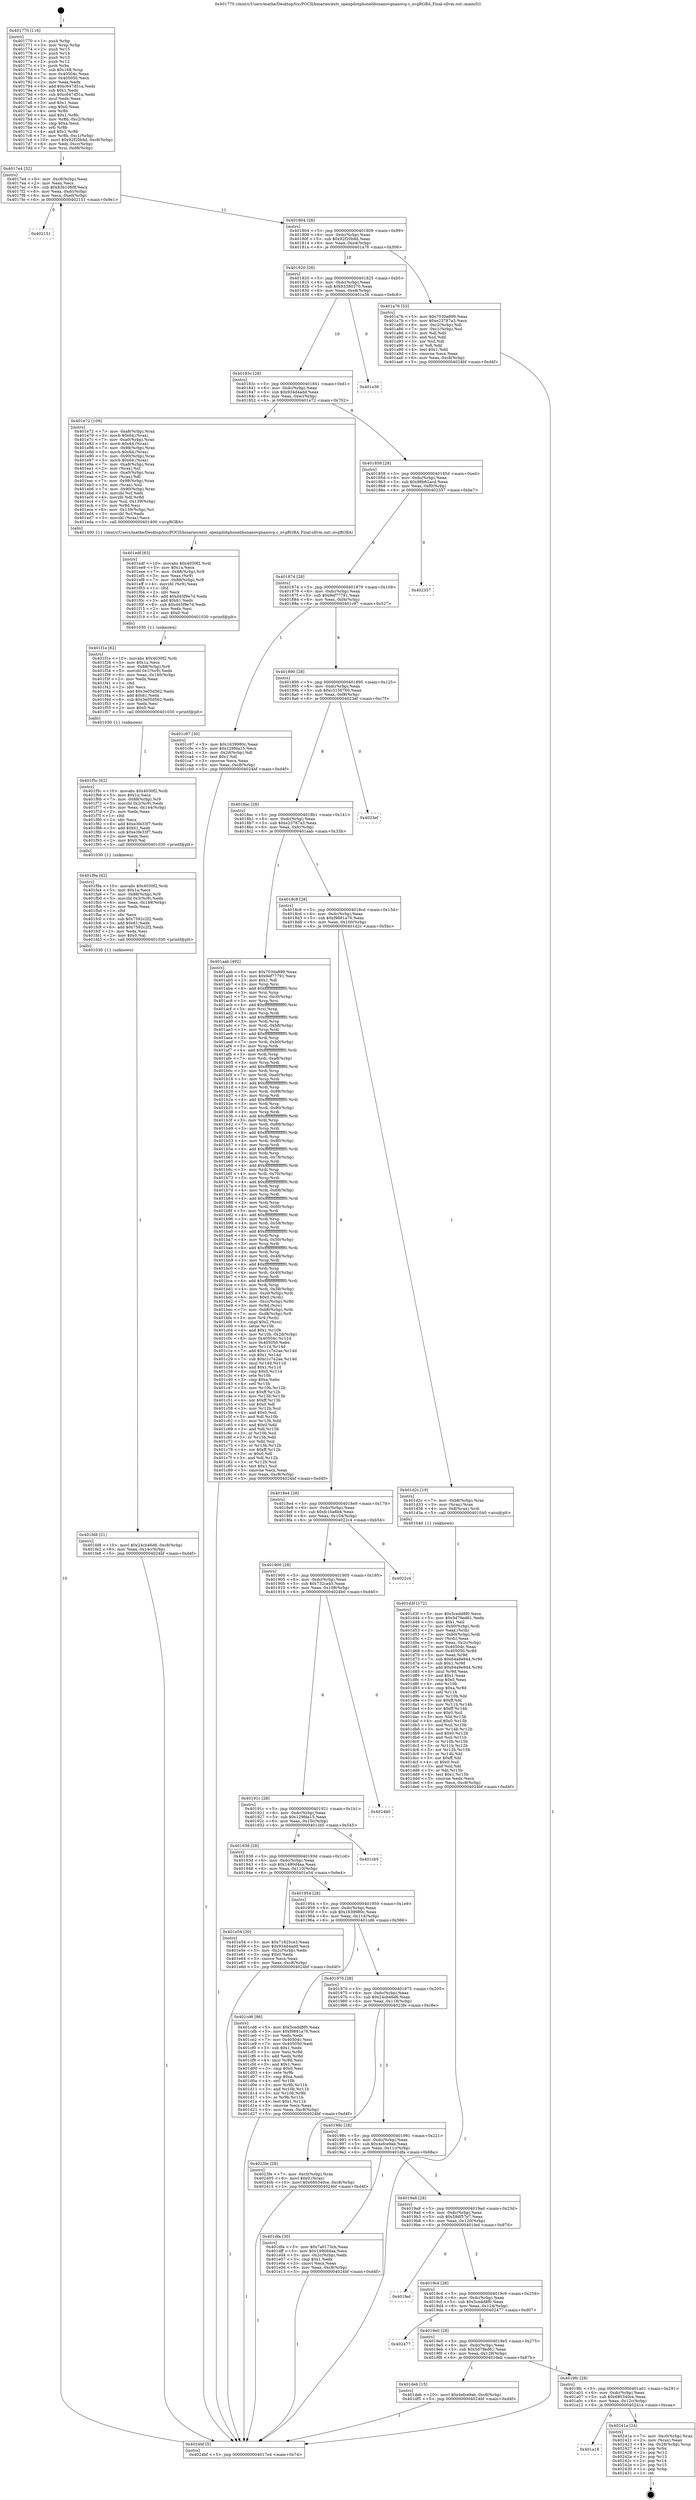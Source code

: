 digraph "0x401770" {
  label = "0x401770 (/mnt/c/Users/mathe/Desktop/tcc/POCII/binaries/extr_openpilotphonelibsnanovgnanovg.c_nvgRGBA_Final-ollvm.out::main(0))"
  labelloc = "t"
  node[shape=record]

  Entry [label="",width=0.3,height=0.3,shape=circle,fillcolor=black,style=filled]
  "0x4017e4" [label="{
     0x4017e4 [32]\l
     | [instrs]\l
     &nbsp;&nbsp;0x4017e4 \<+6\>: mov -0xc8(%rbp),%eax\l
     &nbsp;&nbsp;0x4017ea \<+2\>: mov %eax,%ecx\l
     &nbsp;&nbsp;0x4017ec \<+6\>: sub $0x83b1060f,%ecx\l
     &nbsp;&nbsp;0x4017f2 \<+6\>: mov %eax,-0xdc(%rbp)\l
     &nbsp;&nbsp;0x4017f8 \<+6\>: mov %ecx,-0xe0(%rbp)\l
     &nbsp;&nbsp;0x4017fe \<+6\>: je 0000000000402151 \<main+0x9e1\>\l
  }"]
  "0x402151" [label="{
     0x402151\l
  }", style=dashed]
  "0x401804" [label="{
     0x401804 [28]\l
     | [instrs]\l
     &nbsp;&nbsp;0x401804 \<+5\>: jmp 0000000000401809 \<main+0x99\>\l
     &nbsp;&nbsp;0x401809 \<+6\>: mov -0xdc(%rbp),%eax\l
     &nbsp;&nbsp;0x40180f \<+5\>: sub $0x92f20b4d,%eax\l
     &nbsp;&nbsp;0x401814 \<+6\>: mov %eax,-0xe4(%rbp)\l
     &nbsp;&nbsp;0x40181a \<+6\>: je 0000000000401a76 \<main+0x306\>\l
  }"]
  Exit [label="",width=0.3,height=0.3,shape=circle,fillcolor=black,style=filled,peripheries=2]
  "0x401a76" [label="{
     0x401a76 [53]\l
     | [instrs]\l
     &nbsp;&nbsp;0x401a76 \<+5\>: mov $0x7030a899,%eax\l
     &nbsp;&nbsp;0x401a7b \<+5\>: mov $0xe23787a3,%ecx\l
     &nbsp;&nbsp;0x401a80 \<+6\>: mov -0xc2(%rbp),%dl\l
     &nbsp;&nbsp;0x401a86 \<+7\>: mov -0xc1(%rbp),%sil\l
     &nbsp;&nbsp;0x401a8d \<+3\>: mov %dl,%dil\l
     &nbsp;&nbsp;0x401a90 \<+3\>: and %sil,%dil\l
     &nbsp;&nbsp;0x401a93 \<+3\>: xor %sil,%dl\l
     &nbsp;&nbsp;0x401a96 \<+3\>: or %dl,%dil\l
     &nbsp;&nbsp;0x401a99 \<+4\>: test $0x1,%dil\l
     &nbsp;&nbsp;0x401a9d \<+3\>: cmovne %ecx,%eax\l
     &nbsp;&nbsp;0x401aa0 \<+6\>: mov %eax,-0xc8(%rbp)\l
     &nbsp;&nbsp;0x401aa6 \<+5\>: jmp 00000000004024bf \<main+0xd4f\>\l
  }"]
  "0x401820" [label="{
     0x401820 [28]\l
     | [instrs]\l
     &nbsp;&nbsp;0x401820 \<+5\>: jmp 0000000000401825 \<main+0xb5\>\l
     &nbsp;&nbsp;0x401825 \<+6\>: mov -0xdc(%rbp),%eax\l
     &nbsp;&nbsp;0x40182b \<+5\>: sub $0x93380370,%eax\l
     &nbsp;&nbsp;0x401830 \<+6\>: mov %eax,-0xe8(%rbp)\l
     &nbsp;&nbsp;0x401836 \<+6\>: je 0000000000401e36 \<main+0x6c6\>\l
  }"]
  "0x4024bf" [label="{
     0x4024bf [5]\l
     | [instrs]\l
     &nbsp;&nbsp;0x4024bf \<+5\>: jmp 00000000004017e4 \<main+0x74\>\l
  }"]
  "0x401770" [label="{
     0x401770 [116]\l
     | [instrs]\l
     &nbsp;&nbsp;0x401770 \<+1\>: push %rbp\l
     &nbsp;&nbsp;0x401771 \<+3\>: mov %rsp,%rbp\l
     &nbsp;&nbsp;0x401774 \<+2\>: push %r15\l
     &nbsp;&nbsp;0x401776 \<+2\>: push %r14\l
     &nbsp;&nbsp;0x401778 \<+2\>: push %r13\l
     &nbsp;&nbsp;0x40177a \<+2\>: push %r12\l
     &nbsp;&nbsp;0x40177c \<+1\>: push %rbx\l
     &nbsp;&nbsp;0x40177d \<+7\>: sub $0x168,%rsp\l
     &nbsp;&nbsp;0x401784 \<+7\>: mov 0x40504c,%eax\l
     &nbsp;&nbsp;0x40178b \<+7\>: mov 0x405050,%ecx\l
     &nbsp;&nbsp;0x401792 \<+2\>: mov %eax,%edx\l
     &nbsp;&nbsp;0x401794 \<+6\>: add $0xc647d51a,%edx\l
     &nbsp;&nbsp;0x40179a \<+3\>: sub $0x1,%edx\l
     &nbsp;&nbsp;0x40179d \<+6\>: sub $0xc647d51a,%edx\l
     &nbsp;&nbsp;0x4017a3 \<+3\>: imul %edx,%eax\l
     &nbsp;&nbsp;0x4017a6 \<+3\>: and $0x1,%eax\l
     &nbsp;&nbsp;0x4017a9 \<+3\>: cmp $0x0,%eax\l
     &nbsp;&nbsp;0x4017ac \<+4\>: sete %r8b\l
     &nbsp;&nbsp;0x4017b0 \<+4\>: and $0x1,%r8b\l
     &nbsp;&nbsp;0x4017b4 \<+7\>: mov %r8b,-0xc2(%rbp)\l
     &nbsp;&nbsp;0x4017bb \<+3\>: cmp $0xa,%ecx\l
     &nbsp;&nbsp;0x4017be \<+4\>: setl %r8b\l
     &nbsp;&nbsp;0x4017c2 \<+4\>: and $0x1,%r8b\l
     &nbsp;&nbsp;0x4017c6 \<+7\>: mov %r8b,-0xc1(%rbp)\l
     &nbsp;&nbsp;0x4017cd \<+10\>: movl $0x92f20b4d,-0xc8(%rbp)\l
     &nbsp;&nbsp;0x4017d7 \<+6\>: mov %edi,-0xcc(%rbp)\l
     &nbsp;&nbsp;0x4017dd \<+7\>: mov %rsi,-0xd8(%rbp)\l
  }"]
  "0x401a18" [label="{
     0x401a18\l
  }", style=dashed]
  "0x401e36" [label="{
     0x401e36\l
  }", style=dashed]
  "0x40183c" [label="{
     0x40183c [28]\l
     | [instrs]\l
     &nbsp;&nbsp;0x40183c \<+5\>: jmp 0000000000401841 \<main+0xd1\>\l
     &nbsp;&nbsp;0x401841 \<+6\>: mov -0xdc(%rbp),%eax\l
     &nbsp;&nbsp;0x401847 \<+5\>: sub $0x934d4add,%eax\l
     &nbsp;&nbsp;0x40184c \<+6\>: mov %eax,-0xec(%rbp)\l
     &nbsp;&nbsp;0x401852 \<+6\>: je 0000000000401e72 \<main+0x702\>\l
  }"]
  "0x40241a" [label="{
     0x40241a [24]\l
     | [instrs]\l
     &nbsp;&nbsp;0x40241a \<+7\>: mov -0xc0(%rbp),%rax\l
     &nbsp;&nbsp;0x402421 \<+2\>: mov (%rax),%eax\l
     &nbsp;&nbsp;0x402423 \<+4\>: lea -0x28(%rbp),%rsp\l
     &nbsp;&nbsp;0x402427 \<+1\>: pop %rbx\l
     &nbsp;&nbsp;0x402428 \<+2\>: pop %r12\l
     &nbsp;&nbsp;0x40242a \<+2\>: pop %r13\l
     &nbsp;&nbsp;0x40242c \<+2\>: pop %r14\l
     &nbsp;&nbsp;0x40242e \<+2\>: pop %r15\l
     &nbsp;&nbsp;0x402430 \<+1\>: pop %rbp\l
     &nbsp;&nbsp;0x402431 \<+1\>: ret\l
  }"]
  "0x401e72" [label="{
     0x401e72 [109]\l
     | [instrs]\l
     &nbsp;&nbsp;0x401e72 \<+7\>: mov -0xa8(%rbp),%rax\l
     &nbsp;&nbsp;0x401e79 \<+3\>: movb $0x64,(%rax)\l
     &nbsp;&nbsp;0x401e7c \<+7\>: mov -0xa0(%rbp),%rax\l
     &nbsp;&nbsp;0x401e83 \<+3\>: movb $0x64,(%rax)\l
     &nbsp;&nbsp;0x401e86 \<+7\>: mov -0x98(%rbp),%rax\l
     &nbsp;&nbsp;0x401e8d \<+3\>: movb $0x64,(%rax)\l
     &nbsp;&nbsp;0x401e90 \<+7\>: mov -0x90(%rbp),%rax\l
     &nbsp;&nbsp;0x401e97 \<+3\>: movb $0x64,(%rax)\l
     &nbsp;&nbsp;0x401e9a \<+7\>: mov -0xa8(%rbp),%rax\l
     &nbsp;&nbsp;0x401ea1 \<+2\>: mov (%rax),%cl\l
     &nbsp;&nbsp;0x401ea3 \<+7\>: mov -0xa0(%rbp),%rax\l
     &nbsp;&nbsp;0x401eaa \<+2\>: mov (%rax),%dl\l
     &nbsp;&nbsp;0x401eac \<+7\>: mov -0x98(%rbp),%rax\l
     &nbsp;&nbsp;0x401eb3 \<+3\>: mov (%rax),%sil\l
     &nbsp;&nbsp;0x401eb6 \<+7\>: mov -0x90(%rbp),%rax\l
     &nbsp;&nbsp;0x401ebd \<+3\>: movzbl %cl,%edi\l
     &nbsp;&nbsp;0x401ec0 \<+4\>: movzbl %dl,%r8d\l
     &nbsp;&nbsp;0x401ec4 \<+7\>: mov %sil,-0x139(%rbp)\l
     &nbsp;&nbsp;0x401ecb \<+3\>: mov %r8d,%esi\l
     &nbsp;&nbsp;0x401ece \<+6\>: mov -0x139(%rbp),%cl\l
     &nbsp;&nbsp;0x401ed4 \<+3\>: movzbl %cl,%edx\l
     &nbsp;&nbsp;0x401ed7 \<+3\>: movzbl (%rax),%ecx\l
     &nbsp;&nbsp;0x401eda \<+5\>: call 0000000000401400 \<nvgRGBA\>\l
     | [calls]\l
     &nbsp;&nbsp;0x401400 \{1\} (/mnt/c/Users/mathe/Desktop/tcc/POCII/binaries/extr_openpilotphonelibsnanovgnanovg.c_nvgRGBA_Final-ollvm.out::nvgRGBA)\l
  }"]
  "0x401858" [label="{
     0x401858 [28]\l
     | [instrs]\l
     &nbsp;&nbsp;0x401858 \<+5\>: jmp 000000000040185d \<main+0xed\>\l
     &nbsp;&nbsp;0x40185d \<+6\>: mov -0xdc(%rbp),%eax\l
     &nbsp;&nbsp;0x401863 \<+5\>: sub $0x98b62acd,%eax\l
     &nbsp;&nbsp;0x401868 \<+6\>: mov %eax,-0xf0(%rbp)\l
     &nbsp;&nbsp;0x40186e \<+6\>: je 0000000000402357 \<main+0xbe7\>\l
  }"]
  "0x401fd8" [label="{
     0x401fd8 [21]\l
     | [instrs]\l
     &nbsp;&nbsp;0x401fd8 \<+10\>: movl $0x24cb46d6,-0xc8(%rbp)\l
     &nbsp;&nbsp;0x401fe2 \<+6\>: mov %eax,-0x14c(%rbp)\l
     &nbsp;&nbsp;0x401fe8 \<+5\>: jmp 00000000004024bf \<main+0xd4f\>\l
  }"]
  "0x402357" [label="{
     0x402357\l
  }", style=dashed]
  "0x401874" [label="{
     0x401874 [28]\l
     | [instrs]\l
     &nbsp;&nbsp;0x401874 \<+5\>: jmp 0000000000401879 \<main+0x109\>\l
     &nbsp;&nbsp;0x401879 \<+6\>: mov -0xdc(%rbp),%eax\l
     &nbsp;&nbsp;0x40187f \<+5\>: sub $0x9ef77791,%eax\l
     &nbsp;&nbsp;0x401884 \<+6\>: mov %eax,-0xf4(%rbp)\l
     &nbsp;&nbsp;0x40188a \<+6\>: je 0000000000401c97 \<main+0x527\>\l
  }"]
  "0x401f9a" [label="{
     0x401f9a [62]\l
     | [instrs]\l
     &nbsp;&nbsp;0x401f9a \<+10\>: movabs $0x4030f2,%rdi\l
     &nbsp;&nbsp;0x401fa4 \<+5\>: mov $0x1a,%ecx\l
     &nbsp;&nbsp;0x401fa9 \<+7\>: mov -0x88(%rbp),%r9\l
     &nbsp;&nbsp;0x401fb0 \<+5\>: movzbl 0x3(%r9),%edx\l
     &nbsp;&nbsp;0x401fb5 \<+6\>: mov %eax,-0x148(%rbp)\l
     &nbsp;&nbsp;0x401fbb \<+2\>: mov %edx,%eax\l
     &nbsp;&nbsp;0x401fbd \<+1\>: cltd\l
     &nbsp;&nbsp;0x401fbe \<+2\>: idiv %ecx\l
     &nbsp;&nbsp;0x401fc0 \<+6\>: sub $0x7592c2f2,%edx\l
     &nbsp;&nbsp;0x401fc6 \<+3\>: add $0x61,%edx\l
     &nbsp;&nbsp;0x401fc9 \<+6\>: add $0x7592c2f2,%edx\l
     &nbsp;&nbsp;0x401fcf \<+2\>: mov %edx,%esi\l
     &nbsp;&nbsp;0x401fd1 \<+2\>: mov $0x0,%al\l
     &nbsp;&nbsp;0x401fd3 \<+5\>: call 0000000000401030 \<printf@plt\>\l
     | [calls]\l
     &nbsp;&nbsp;0x401030 \{1\} (unknown)\l
  }"]
  "0x401c97" [label="{
     0x401c97 [30]\l
     | [instrs]\l
     &nbsp;&nbsp;0x401c97 \<+5\>: mov $0x1639980c,%eax\l
     &nbsp;&nbsp;0x401c9c \<+5\>: mov $0x129fda15,%ecx\l
     &nbsp;&nbsp;0x401ca1 \<+3\>: mov -0x2d(%rbp),%dl\l
     &nbsp;&nbsp;0x401ca4 \<+3\>: test $0x1,%dl\l
     &nbsp;&nbsp;0x401ca7 \<+3\>: cmovne %ecx,%eax\l
     &nbsp;&nbsp;0x401caa \<+6\>: mov %eax,-0xc8(%rbp)\l
     &nbsp;&nbsp;0x401cb0 \<+5\>: jmp 00000000004024bf \<main+0xd4f\>\l
  }"]
  "0x401890" [label="{
     0x401890 [28]\l
     | [instrs]\l
     &nbsp;&nbsp;0x401890 \<+5\>: jmp 0000000000401895 \<main+0x125\>\l
     &nbsp;&nbsp;0x401895 \<+6\>: mov -0xdc(%rbp),%eax\l
     &nbsp;&nbsp;0x40189b \<+5\>: sub $0xc3150760,%eax\l
     &nbsp;&nbsp;0x4018a0 \<+6\>: mov %eax,-0xf8(%rbp)\l
     &nbsp;&nbsp;0x4018a6 \<+6\>: je 00000000004023ef \<main+0xc7f\>\l
  }"]
  "0x401f5c" [label="{
     0x401f5c [62]\l
     | [instrs]\l
     &nbsp;&nbsp;0x401f5c \<+10\>: movabs $0x4030f2,%rdi\l
     &nbsp;&nbsp;0x401f66 \<+5\>: mov $0x1a,%ecx\l
     &nbsp;&nbsp;0x401f6b \<+7\>: mov -0x88(%rbp),%r9\l
     &nbsp;&nbsp;0x401f72 \<+5\>: movzbl 0x2(%r9),%edx\l
     &nbsp;&nbsp;0x401f77 \<+6\>: mov %eax,-0x144(%rbp)\l
     &nbsp;&nbsp;0x401f7d \<+2\>: mov %edx,%eax\l
     &nbsp;&nbsp;0x401f7f \<+1\>: cltd\l
     &nbsp;&nbsp;0x401f80 \<+2\>: idiv %ecx\l
     &nbsp;&nbsp;0x401f82 \<+6\>: add $0xe3fe33f7,%edx\l
     &nbsp;&nbsp;0x401f88 \<+3\>: add $0x61,%edx\l
     &nbsp;&nbsp;0x401f8b \<+6\>: sub $0xe3fe33f7,%edx\l
     &nbsp;&nbsp;0x401f91 \<+2\>: mov %edx,%esi\l
     &nbsp;&nbsp;0x401f93 \<+2\>: mov $0x0,%al\l
     &nbsp;&nbsp;0x401f95 \<+5\>: call 0000000000401030 \<printf@plt\>\l
     | [calls]\l
     &nbsp;&nbsp;0x401030 \{1\} (unknown)\l
  }"]
  "0x4023ef" [label="{
     0x4023ef\l
  }", style=dashed]
  "0x4018ac" [label="{
     0x4018ac [28]\l
     | [instrs]\l
     &nbsp;&nbsp;0x4018ac \<+5\>: jmp 00000000004018b1 \<main+0x141\>\l
     &nbsp;&nbsp;0x4018b1 \<+6\>: mov -0xdc(%rbp),%eax\l
     &nbsp;&nbsp;0x4018b7 \<+5\>: sub $0xe23787a3,%eax\l
     &nbsp;&nbsp;0x4018bc \<+6\>: mov %eax,-0xfc(%rbp)\l
     &nbsp;&nbsp;0x4018c2 \<+6\>: je 0000000000401aab \<main+0x33b\>\l
  }"]
  "0x401f1e" [label="{
     0x401f1e [62]\l
     | [instrs]\l
     &nbsp;&nbsp;0x401f1e \<+10\>: movabs $0x4030f2,%rdi\l
     &nbsp;&nbsp;0x401f28 \<+5\>: mov $0x1a,%ecx\l
     &nbsp;&nbsp;0x401f2d \<+7\>: mov -0x88(%rbp),%r9\l
     &nbsp;&nbsp;0x401f34 \<+5\>: movzbl 0x1(%r9),%edx\l
     &nbsp;&nbsp;0x401f39 \<+6\>: mov %eax,-0x140(%rbp)\l
     &nbsp;&nbsp;0x401f3f \<+2\>: mov %edx,%eax\l
     &nbsp;&nbsp;0x401f41 \<+1\>: cltd\l
     &nbsp;&nbsp;0x401f42 \<+2\>: idiv %ecx\l
     &nbsp;&nbsp;0x401f44 \<+6\>: add $0x3e05d562,%edx\l
     &nbsp;&nbsp;0x401f4a \<+3\>: add $0x61,%edx\l
     &nbsp;&nbsp;0x401f4d \<+6\>: sub $0x3e05d562,%edx\l
     &nbsp;&nbsp;0x401f53 \<+2\>: mov %edx,%esi\l
     &nbsp;&nbsp;0x401f55 \<+2\>: mov $0x0,%al\l
     &nbsp;&nbsp;0x401f57 \<+5\>: call 0000000000401030 \<printf@plt\>\l
     | [calls]\l
     &nbsp;&nbsp;0x401030 \{1\} (unknown)\l
  }"]
  "0x401aab" [label="{
     0x401aab [492]\l
     | [instrs]\l
     &nbsp;&nbsp;0x401aab \<+5\>: mov $0x7030a899,%eax\l
     &nbsp;&nbsp;0x401ab0 \<+5\>: mov $0x9ef77791,%ecx\l
     &nbsp;&nbsp;0x401ab5 \<+2\>: mov $0x1,%dl\l
     &nbsp;&nbsp;0x401ab7 \<+3\>: mov %rsp,%rsi\l
     &nbsp;&nbsp;0x401aba \<+4\>: add $0xfffffffffffffff0,%rsi\l
     &nbsp;&nbsp;0x401abe \<+3\>: mov %rsi,%rsp\l
     &nbsp;&nbsp;0x401ac1 \<+7\>: mov %rsi,-0xc0(%rbp)\l
     &nbsp;&nbsp;0x401ac8 \<+3\>: mov %rsp,%rsi\l
     &nbsp;&nbsp;0x401acb \<+4\>: add $0xfffffffffffffff0,%rsi\l
     &nbsp;&nbsp;0x401acf \<+3\>: mov %rsi,%rsp\l
     &nbsp;&nbsp;0x401ad2 \<+3\>: mov %rsp,%rdi\l
     &nbsp;&nbsp;0x401ad5 \<+4\>: add $0xfffffffffffffff0,%rdi\l
     &nbsp;&nbsp;0x401ad9 \<+3\>: mov %rdi,%rsp\l
     &nbsp;&nbsp;0x401adc \<+7\>: mov %rdi,-0xb8(%rbp)\l
     &nbsp;&nbsp;0x401ae3 \<+3\>: mov %rsp,%rdi\l
     &nbsp;&nbsp;0x401ae6 \<+4\>: add $0xfffffffffffffff0,%rdi\l
     &nbsp;&nbsp;0x401aea \<+3\>: mov %rdi,%rsp\l
     &nbsp;&nbsp;0x401aed \<+7\>: mov %rdi,-0xb0(%rbp)\l
     &nbsp;&nbsp;0x401af4 \<+3\>: mov %rsp,%rdi\l
     &nbsp;&nbsp;0x401af7 \<+4\>: add $0xfffffffffffffff0,%rdi\l
     &nbsp;&nbsp;0x401afb \<+3\>: mov %rdi,%rsp\l
     &nbsp;&nbsp;0x401afe \<+7\>: mov %rdi,-0xa8(%rbp)\l
     &nbsp;&nbsp;0x401b05 \<+3\>: mov %rsp,%rdi\l
     &nbsp;&nbsp;0x401b08 \<+4\>: add $0xfffffffffffffff0,%rdi\l
     &nbsp;&nbsp;0x401b0c \<+3\>: mov %rdi,%rsp\l
     &nbsp;&nbsp;0x401b0f \<+7\>: mov %rdi,-0xa0(%rbp)\l
     &nbsp;&nbsp;0x401b16 \<+3\>: mov %rsp,%rdi\l
     &nbsp;&nbsp;0x401b19 \<+4\>: add $0xfffffffffffffff0,%rdi\l
     &nbsp;&nbsp;0x401b1d \<+3\>: mov %rdi,%rsp\l
     &nbsp;&nbsp;0x401b20 \<+7\>: mov %rdi,-0x98(%rbp)\l
     &nbsp;&nbsp;0x401b27 \<+3\>: mov %rsp,%rdi\l
     &nbsp;&nbsp;0x401b2a \<+4\>: add $0xfffffffffffffff0,%rdi\l
     &nbsp;&nbsp;0x401b2e \<+3\>: mov %rdi,%rsp\l
     &nbsp;&nbsp;0x401b31 \<+7\>: mov %rdi,-0x90(%rbp)\l
     &nbsp;&nbsp;0x401b38 \<+3\>: mov %rsp,%rdi\l
     &nbsp;&nbsp;0x401b3b \<+4\>: add $0xfffffffffffffff0,%rdi\l
     &nbsp;&nbsp;0x401b3f \<+3\>: mov %rdi,%rsp\l
     &nbsp;&nbsp;0x401b42 \<+7\>: mov %rdi,-0x88(%rbp)\l
     &nbsp;&nbsp;0x401b49 \<+3\>: mov %rsp,%rdi\l
     &nbsp;&nbsp;0x401b4c \<+4\>: add $0xfffffffffffffff0,%rdi\l
     &nbsp;&nbsp;0x401b50 \<+3\>: mov %rdi,%rsp\l
     &nbsp;&nbsp;0x401b53 \<+4\>: mov %rdi,-0x80(%rbp)\l
     &nbsp;&nbsp;0x401b57 \<+3\>: mov %rsp,%rdi\l
     &nbsp;&nbsp;0x401b5a \<+4\>: add $0xfffffffffffffff0,%rdi\l
     &nbsp;&nbsp;0x401b5e \<+3\>: mov %rdi,%rsp\l
     &nbsp;&nbsp;0x401b61 \<+4\>: mov %rdi,-0x78(%rbp)\l
     &nbsp;&nbsp;0x401b65 \<+3\>: mov %rsp,%rdi\l
     &nbsp;&nbsp;0x401b68 \<+4\>: add $0xfffffffffffffff0,%rdi\l
     &nbsp;&nbsp;0x401b6c \<+3\>: mov %rdi,%rsp\l
     &nbsp;&nbsp;0x401b6f \<+4\>: mov %rdi,-0x70(%rbp)\l
     &nbsp;&nbsp;0x401b73 \<+3\>: mov %rsp,%rdi\l
     &nbsp;&nbsp;0x401b76 \<+4\>: add $0xfffffffffffffff0,%rdi\l
     &nbsp;&nbsp;0x401b7a \<+3\>: mov %rdi,%rsp\l
     &nbsp;&nbsp;0x401b7d \<+4\>: mov %rdi,-0x68(%rbp)\l
     &nbsp;&nbsp;0x401b81 \<+3\>: mov %rsp,%rdi\l
     &nbsp;&nbsp;0x401b84 \<+4\>: add $0xfffffffffffffff0,%rdi\l
     &nbsp;&nbsp;0x401b88 \<+3\>: mov %rdi,%rsp\l
     &nbsp;&nbsp;0x401b8b \<+4\>: mov %rdi,-0x60(%rbp)\l
     &nbsp;&nbsp;0x401b8f \<+3\>: mov %rsp,%rdi\l
     &nbsp;&nbsp;0x401b92 \<+4\>: add $0xfffffffffffffff0,%rdi\l
     &nbsp;&nbsp;0x401b96 \<+3\>: mov %rdi,%rsp\l
     &nbsp;&nbsp;0x401b99 \<+4\>: mov %rdi,-0x58(%rbp)\l
     &nbsp;&nbsp;0x401b9d \<+3\>: mov %rsp,%rdi\l
     &nbsp;&nbsp;0x401ba0 \<+4\>: add $0xfffffffffffffff0,%rdi\l
     &nbsp;&nbsp;0x401ba4 \<+3\>: mov %rdi,%rsp\l
     &nbsp;&nbsp;0x401ba7 \<+4\>: mov %rdi,-0x50(%rbp)\l
     &nbsp;&nbsp;0x401bab \<+3\>: mov %rsp,%rdi\l
     &nbsp;&nbsp;0x401bae \<+4\>: add $0xfffffffffffffff0,%rdi\l
     &nbsp;&nbsp;0x401bb2 \<+3\>: mov %rdi,%rsp\l
     &nbsp;&nbsp;0x401bb5 \<+4\>: mov %rdi,-0x48(%rbp)\l
     &nbsp;&nbsp;0x401bb9 \<+3\>: mov %rsp,%rdi\l
     &nbsp;&nbsp;0x401bbc \<+4\>: add $0xfffffffffffffff0,%rdi\l
     &nbsp;&nbsp;0x401bc0 \<+3\>: mov %rdi,%rsp\l
     &nbsp;&nbsp;0x401bc3 \<+4\>: mov %rdi,-0x40(%rbp)\l
     &nbsp;&nbsp;0x401bc7 \<+3\>: mov %rsp,%rdi\l
     &nbsp;&nbsp;0x401bca \<+4\>: add $0xfffffffffffffff0,%rdi\l
     &nbsp;&nbsp;0x401bce \<+3\>: mov %rdi,%rsp\l
     &nbsp;&nbsp;0x401bd1 \<+4\>: mov %rdi,-0x38(%rbp)\l
     &nbsp;&nbsp;0x401bd5 \<+7\>: mov -0xc0(%rbp),%rdi\l
     &nbsp;&nbsp;0x401bdc \<+6\>: movl $0x0,(%rdi)\l
     &nbsp;&nbsp;0x401be2 \<+7\>: mov -0xcc(%rbp),%r8d\l
     &nbsp;&nbsp;0x401be9 \<+3\>: mov %r8d,(%rsi)\l
     &nbsp;&nbsp;0x401bec \<+7\>: mov -0xb8(%rbp),%rdi\l
     &nbsp;&nbsp;0x401bf3 \<+7\>: mov -0xd8(%rbp),%r9\l
     &nbsp;&nbsp;0x401bfa \<+3\>: mov %r9,(%rdi)\l
     &nbsp;&nbsp;0x401bfd \<+3\>: cmpl $0x2,(%rsi)\l
     &nbsp;&nbsp;0x401c00 \<+4\>: setne %r10b\l
     &nbsp;&nbsp;0x401c04 \<+4\>: and $0x1,%r10b\l
     &nbsp;&nbsp;0x401c08 \<+4\>: mov %r10b,-0x2d(%rbp)\l
     &nbsp;&nbsp;0x401c0c \<+8\>: mov 0x40504c,%r11d\l
     &nbsp;&nbsp;0x401c14 \<+7\>: mov 0x405050,%ebx\l
     &nbsp;&nbsp;0x401c1b \<+3\>: mov %r11d,%r14d\l
     &nbsp;&nbsp;0x401c1e \<+7\>: add $0xc1c7e2ae,%r14d\l
     &nbsp;&nbsp;0x401c25 \<+4\>: sub $0x1,%r14d\l
     &nbsp;&nbsp;0x401c29 \<+7\>: sub $0xc1c7e2ae,%r14d\l
     &nbsp;&nbsp;0x401c30 \<+4\>: imul %r14d,%r11d\l
     &nbsp;&nbsp;0x401c34 \<+4\>: and $0x1,%r11d\l
     &nbsp;&nbsp;0x401c38 \<+4\>: cmp $0x0,%r11d\l
     &nbsp;&nbsp;0x401c3c \<+4\>: sete %r10b\l
     &nbsp;&nbsp;0x401c40 \<+3\>: cmp $0xa,%ebx\l
     &nbsp;&nbsp;0x401c43 \<+4\>: setl %r15b\l
     &nbsp;&nbsp;0x401c47 \<+3\>: mov %r10b,%r12b\l
     &nbsp;&nbsp;0x401c4a \<+4\>: xor $0xff,%r12b\l
     &nbsp;&nbsp;0x401c4e \<+3\>: mov %r15b,%r13b\l
     &nbsp;&nbsp;0x401c51 \<+4\>: xor $0xff,%r13b\l
     &nbsp;&nbsp;0x401c55 \<+3\>: xor $0x0,%dl\l
     &nbsp;&nbsp;0x401c58 \<+3\>: mov %r12b,%sil\l
     &nbsp;&nbsp;0x401c5b \<+4\>: and $0x0,%sil\l
     &nbsp;&nbsp;0x401c5f \<+3\>: and %dl,%r10b\l
     &nbsp;&nbsp;0x401c62 \<+3\>: mov %r13b,%dil\l
     &nbsp;&nbsp;0x401c65 \<+4\>: and $0x0,%dil\l
     &nbsp;&nbsp;0x401c69 \<+3\>: and %dl,%r15b\l
     &nbsp;&nbsp;0x401c6c \<+3\>: or %r10b,%sil\l
     &nbsp;&nbsp;0x401c6f \<+3\>: or %r15b,%dil\l
     &nbsp;&nbsp;0x401c72 \<+3\>: xor %dil,%sil\l
     &nbsp;&nbsp;0x401c75 \<+3\>: or %r13b,%r12b\l
     &nbsp;&nbsp;0x401c78 \<+4\>: xor $0xff,%r12b\l
     &nbsp;&nbsp;0x401c7c \<+3\>: or $0x0,%dl\l
     &nbsp;&nbsp;0x401c7f \<+3\>: and %dl,%r12b\l
     &nbsp;&nbsp;0x401c82 \<+3\>: or %r12b,%sil\l
     &nbsp;&nbsp;0x401c85 \<+4\>: test $0x1,%sil\l
     &nbsp;&nbsp;0x401c89 \<+3\>: cmovne %ecx,%eax\l
     &nbsp;&nbsp;0x401c8c \<+6\>: mov %eax,-0xc8(%rbp)\l
     &nbsp;&nbsp;0x401c92 \<+5\>: jmp 00000000004024bf \<main+0xd4f\>\l
  }"]
  "0x4018c8" [label="{
     0x4018c8 [28]\l
     | [instrs]\l
     &nbsp;&nbsp;0x4018c8 \<+5\>: jmp 00000000004018cd \<main+0x15d\>\l
     &nbsp;&nbsp;0x4018cd \<+6\>: mov -0xdc(%rbp),%eax\l
     &nbsp;&nbsp;0x4018d3 \<+5\>: sub $0xf9881a76,%eax\l
     &nbsp;&nbsp;0x4018d8 \<+6\>: mov %eax,-0x100(%rbp)\l
     &nbsp;&nbsp;0x4018de \<+6\>: je 0000000000401d2c \<main+0x5bc\>\l
  }"]
  "0x401edf" [label="{
     0x401edf [63]\l
     | [instrs]\l
     &nbsp;&nbsp;0x401edf \<+10\>: movabs $0x4030f2,%rdi\l
     &nbsp;&nbsp;0x401ee9 \<+5\>: mov $0x1a,%ecx\l
     &nbsp;&nbsp;0x401eee \<+7\>: mov -0x88(%rbp),%r9\l
     &nbsp;&nbsp;0x401ef5 \<+3\>: mov %eax,(%r9)\l
     &nbsp;&nbsp;0x401ef8 \<+7\>: mov -0x88(%rbp),%r9\l
     &nbsp;&nbsp;0x401eff \<+4\>: movzbl (%r9),%eax\l
     &nbsp;&nbsp;0x401f03 \<+1\>: cltd\l
     &nbsp;&nbsp;0x401f04 \<+2\>: idiv %ecx\l
     &nbsp;&nbsp;0x401f06 \<+6\>: add $0xd45f9e7d,%edx\l
     &nbsp;&nbsp;0x401f0c \<+3\>: add $0x61,%edx\l
     &nbsp;&nbsp;0x401f0f \<+6\>: sub $0xd45f9e7d,%edx\l
     &nbsp;&nbsp;0x401f15 \<+2\>: mov %edx,%esi\l
     &nbsp;&nbsp;0x401f17 \<+2\>: mov $0x0,%al\l
     &nbsp;&nbsp;0x401f19 \<+5\>: call 0000000000401030 \<printf@plt\>\l
     | [calls]\l
     &nbsp;&nbsp;0x401030 \{1\} (unknown)\l
  }"]
  "0x4019fc" [label="{
     0x4019fc [28]\l
     | [instrs]\l
     &nbsp;&nbsp;0x4019fc \<+5\>: jmp 0000000000401a01 \<main+0x291\>\l
     &nbsp;&nbsp;0x401a01 \<+6\>: mov -0xdc(%rbp),%eax\l
     &nbsp;&nbsp;0x401a07 \<+5\>: sub $0x680340ce,%eax\l
     &nbsp;&nbsp;0x401a0c \<+6\>: mov %eax,-0x12c(%rbp)\l
     &nbsp;&nbsp;0x401a12 \<+6\>: je 000000000040241a \<main+0xcaa\>\l
  }"]
  "0x401deb" [label="{
     0x401deb [15]\l
     | [instrs]\l
     &nbsp;&nbsp;0x401deb \<+10\>: movl $0x4efce9ab,-0xc8(%rbp)\l
     &nbsp;&nbsp;0x401df5 \<+5\>: jmp 00000000004024bf \<main+0xd4f\>\l
  }"]
  "0x401d2c" [label="{
     0x401d2c [19]\l
     | [instrs]\l
     &nbsp;&nbsp;0x401d2c \<+7\>: mov -0xb8(%rbp),%rax\l
     &nbsp;&nbsp;0x401d33 \<+3\>: mov (%rax),%rax\l
     &nbsp;&nbsp;0x401d36 \<+4\>: mov 0x8(%rax),%rdi\l
     &nbsp;&nbsp;0x401d3a \<+5\>: call 0000000000401040 \<atoi@plt\>\l
     | [calls]\l
     &nbsp;&nbsp;0x401040 \{1\} (unknown)\l
  }"]
  "0x4018e4" [label="{
     0x4018e4 [28]\l
     | [instrs]\l
     &nbsp;&nbsp;0x4018e4 \<+5\>: jmp 00000000004018e9 \<main+0x179\>\l
     &nbsp;&nbsp;0x4018e9 \<+6\>: mov -0xdc(%rbp),%eax\l
     &nbsp;&nbsp;0x4018ef \<+5\>: sub $0xfc1ba6b4,%eax\l
     &nbsp;&nbsp;0x4018f4 \<+6\>: mov %eax,-0x104(%rbp)\l
     &nbsp;&nbsp;0x4018fa \<+6\>: je 00000000004022c4 \<main+0xb54\>\l
  }"]
  "0x4019e0" [label="{
     0x4019e0 [28]\l
     | [instrs]\l
     &nbsp;&nbsp;0x4019e0 \<+5\>: jmp 00000000004019e5 \<main+0x275\>\l
     &nbsp;&nbsp;0x4019e5 \<+6\>: mov -0xdc(%rbp),%eax\l
     &nbsp;&nbsp;0x4019eb \<+5\>: sub $0x5d79ed61,%eax\l
     &nbsp;&nbsp;0x4019f0 \<+6\>: mov %eax,-0x128(%rbp)\l
     &nbsp;&nbsp;0x4019f6 \<+6\>: je 0000000000401deb \<main+0x67b\>\l
  }"]
  "0x4022c4" [label="{
     0x4022c4\l
  }", style=dashed]
  "0x401900" [label="{
     0x401900 [28]\l
     | [instrs]\l
     &nbsp;&nbsp;0x401900 \<+5\>: jmp 0000000000401905 \<main+0x195\>\l
     &nbsp;&nbsp;0x401905 \<+6\>: mov -0xdc(%rbp),%eax\l
     &nbsp;&nbsp;0x40190b \<+5\>: sub $0x732ca45,%eax\l
     &nbsp;&nbsp;0x401910 \<+6\>: mov %eax,-0x108(%rbp)\l
     &nbsp;&nbsp;0x401916 \<+6\>: je 00000000004024b0 \<main+0xd40\>\l
  }"]
  "0x402477" [label="{
     0x402477\l
  }", style=dashed]
  "0x4024b0" [label="{
     0x4024b0\l
  }", style=dashed]
  "0x40191c" [label="{
     0x40191c [28]\l
     | [instrs]\l
     &nbsp;&nbsp;0x40191c \<+5\>: jmp 0000000000401921 \<main+0x1b1\>\l
     &nbsp;&nbsp;0x401921 \<+6\>: mov -0xdc(%rbp),%eax\l
     &nbsp;&nbsp;0x401927 \<+5\>: sub $0x129fda15,%eax\l
     &nbsp;&nbsp;0x40192c \<+6\>: mov %eax,-0x10c(%rbp)\l
     &nbsp;&nbsp;0x401932 \<+6\>: je 0000000000401cb5 \<main+0x545\>\l
  }"]
  "0x4019c4" [label="{
     0x4019c4 [28]\l
     | [instrs]\l
     &nbsp;&nbsp;0x4019c4 \<+5\>: jmp 00000000004019c9 \<main+0x259\>\l
     &nbsp;&nbsp;0x4019c9 \<+6\>: mov -0xdc(%rbp),%eax\l
     &nbsp;&nbsp;0x4019cf \<+5\>: sub $0x5cedd8f0,%eax\l
     &nbsp;&nbsp;0x4019d4 \<+6\>: mov %eax,-0x124(%rbp)\l
     &nbsp;&nbsp;0x4019da \<+6\>: je 0000000000402477 \<main+0xd07\>\l
  }"]
  "0x401cb5" [label="{
     0x401cb5\l
  }", style=dashed]
  "0x401938" [label="{
     0x401938 [28]\l
     | [instrs]\l
     &nbsp;&nbsp;0x401938 \<+5\>: jmp 000000000040193d \<main+0x1cd\>\l
     &nbsp;&nbsp;0x40193d \<+6\>: mov -0xdc(%rbp),%eax\l
     &nbsp;&nbsp;0x401943 \<+5\>: sub $0x1490d4aa,%eax\l
     &nbsp;&nbsp;0x401948 \<+6\>: mov %eax,-0x110(%rbp)\l
     &nbsp;&nbsp;0x40194e \<+6\>: je 0000000000401e54 \<main+0x6e4\>\l
  }"]
  "0x401fed" [label="{
     0x401fed\l
  }", style=dashed]
  "0x401e54" [label="{
     0x401e54 [30]\l
     | [instrs]\l
     &nbsp;&nbsp;0x401e54 \<+5\>: mov $0x71825ce3,%eax\l
     &nbsp;&nbsp;0x401e59 \<+5\>: mov $0x934d4add,%ecx\l
     &nbsp;&nbsp;0x401e5e \<+3\>: mov -0x2c(%rbp),%edx\l
     &nbsp;&nbsp;0x401e61 \<+3\>: cmp $0x0,%edx\l
     &nbsp;&nbsp;0x401e64 \<+3\>: cmove %ecx,%eax\l
     &nbsp;&nbsp;0x401e67 \<+6\>: mov %eax,-0xc8(%rbp)\l
     &nbsp;&nbsp;0x401e6d \<+5\>: jmp 00000000004024bf \<main+0xd4f\>\l
  }"]
  "0x401954" [label="{
     0x401954 [28]\l
     | [instrs]\l
     &nbsp;&nbsp;0x401954 \<+5\>: jmp 0000000000401959 \<main+0x1e9\>\l
     &nbsp;&nbsp;0x401959 \<+6\>: mov -0xdc(%rbp),%eax\l
     &nbsp;&nbsp;0x40195f \<+5\>: sub $0x1639980c,%eax\l
     &nbsp;&nbsp;0x401964 \<+6\>: mov %eax,-0x114(%rbp)\l
     &nbsp;&nbsp;0x40196a \<+6\>: je 0000000000401cd6 \<main+0x566\>\l
  }"]
  "0x4019a8" [label="{
     0x4019a8 [28]\l
     | [instrs]\l
     &nbsp;&nbsp;0x4019a8 \<+5\>: jmp 00000000004019ad \<main+0x23d\>\l
     &nbsp;&nbsp;0x4019ad \<+6\>: mov -0xdc(%rbp),%eax\l
     &nbsp;&nbsp;0x4019b3 \<+5\>: sub $0x59df57e7,%eax\l
     &nbsp;&nbsp;0x4019b8 \<+6\>: mov %eax,-0x120(%rbp)\l
     &nbsp;&nbsp;0x4019be \<+6\>: je 0000000000401fed \<main+0x87d\>\l
  }"]
  "0x401cd6" [label="{
     0x401cd6 [86]\l
     | [instrs]\l
     &nbsp;&nbsp;0x401cd6 \<+5\>: mov $0x5cedd8f0,%eax\l
     &nbsp;&nbsp;0x401cdb \<+5\>: mov $0xf9881a76,%ecx\l
     &nbsp;&nbsp;0x401ce0 \<+2\>: xor %edx,%edx\l
     &nbsp;&nbsp;0x401ce2 \<+7\>: mov 0x40504c,%esi\l
     &nbsp;&nbsp;0x401ce9 \<+7\>: mov 0x405050,%edi\l
     &nbsp;&nbsp;0x401cf0 \<+3\>: sub $0x1,%edx\l
     &nbsp;&nbsp;0x401cf3 \<+3\>: mov %esi,%r8d\l
     &nbsp;&nbsp;0x401cf6 \<+3\>: add %edx,%r8d\l
     &nbsp;&nbsp;0x401cf9 \<+4\>: imul %r8d,%esi\l
     &nbsp;&nbsp;0x401cfd \<+3\>: and $0x1,%esi\l
     &nbsp;&nbsp;0x401d00 \<+3\>: cmp $0x0,%esi\l
     &nbsp;&nbsp;0x401d03 \<+4\>: sete %r9b\l
     &nbsp;&nbsp;0x401d07 \<+3\>: cmp $0xa,%edi\l
     &nbsp;&nbsp;0x401d0a \<+4\>: setl %r10b\l
     &nbsp;&nbsp;0x401d0e \<+3\>: mov %r9b,%r11b\l
     &nbsp;&nbsp;0x401d11 \<+3\>: and %r10b,%r11b\l
     &nbsp;&nbsp;0x401d14 \<+3\>: xor %r10b,%r9b\l
     &nbsp;&nbsp;0x401d17 \<+3\>: or %r9b,%r11b\l
     &nbsp;&nbsp;0x401d1a \<+4\>: test $0x1,%r11b\l
     &nbsp;&nbsp;0x401d1e \<+3\>: cmovne %ecx,%eax\l
     &nbsp;&nbsp;0x401d21 \<+6\>: mov %eax,-0xc8(%rbp)\l
     &nbsp;&nbsp;0x401d27 \<+5\>: jmp 00000000004024bf \<main+0xd4f\>\l
  }"]
  "0x401970" [label="{
     0x401970 [28]\l
     | [instrs]\l
     &nbsp;&nbsp;0x401970 \<+5\>: jmp 0000000000401975 \<main+0x205\>\l
     &nbsp;&nbsp;0x401975 \<+6\>: mov -0xdc(%rbp),%eax\l
     &nbsp;&nbsp;0x40197b \<+5\>: sub $0x24cb46d6,%eax\l
     &nbsp;&nbsp;0x401980 \<+6\>: mov %eax,-0x118(%rbp)\l
     &nbsp;&nbsp;0x401986 \<+6\>: je 00000000004023fe \<main+0xc8e\>\l
  }"]
  "0x401d3f" [label="{
     0x401d3f [172]\l
     | [instrs]\l
     &nbsp;&nbsp;0x401d3f \<+5\>: mov $0x5cedd8f0,%ecx\l
     &nbsp;&nbsp;0x401d44 \<+5\>: mov $0x5d79ed61,%edx\l
     &nbsp;&nbsp;0x401d49 \<+3\>: mov $0x1,%sil\l
     &nbsp;&nbsp;0x401d4c \<+7\>: mov -0xb0(%rbp),%rdi\l
     &nbsp;&nbsp;0x401d53 \<+2\>: mov %eax,(%rdi)\l
     &nbsp;&nbsp;0x401d55 \<+7\>: mov -0xb0(%rbp),%rdi\l
     &nbsp;&nbsp;0x401d5c \<+2\>: mov (%rdi),%eax\l
     &nbsp;&nbsp;0x401d5e \<+3\>: mov %eax,-0x2c(%rbp)\l
     &nbsp;&nbsp;0x401d61 \<+7\>: mov 0x40504c,%eax\l
     &nbsp;&nbsp;0x401d68 \<+8\>: mov 0x405050,%r8d\l
     &nbsp;&nbsp;0x401d70 \<+3\>: mov %eax,%r9d\l
     &nbsp;&nbsp;0x401d73 \<+7\>: sub $0x64a9e944,%r9d\l
     &nbsp;&nbsp;0x401d7a \<+4\>: sub $0x1,%r9d\l
     &nbsp;&nbsp;0x401d7e \<+7\>: add $0x64a9e944,%r9d\l
     &nbsp;&nbsp;0x401d85 \<+4\>: imul %r9d,%eax\l
     &nbsp;&nbsp;0x401d89 \<+3\>: and $0x1,%eax\l
     &nbsp;&nbsp;0x401d8c \<+3\>: cmp $0x0,%eax\l
     &nbsp;&nbsp;0x401d8f \<+4\>: sete %r10b\l
     &nbsp;&nbsp;0x401d93 \<+4\>: cmp $0xa,%r8d\l
     &nbsp;&nbsp;0x401d97 \<+4\>: setl %r11b\l
     &nbsp;&nbsp;0x401d9b \<+3\>: mov %r10b,%bl\l
     &nbsp;&nbsp;0x401d9e \<+3\>: xor $0xff,%bl\l
     &nbsp;&nbsp;0x401da1 \<+3\>: mov %r11b,%r14b\l
     &nbsp;&nbsp;0x401da4 \<+4\>: xor $0xff,%r14b\l
     &nbsp;&nbsp;0x401da8 \<+4\>: xor $0x0,%sil\l
     &nbsp;&nbsp;0x401dac \<+3\>: mov %bl,%r15b\l
     &nbsp;&nbsp;0x401daf \<+4\>: and $0x0,%r15b\l
     &nbsp;&nbsp;0x401db3 \<+3\>: and %sil,%r10b\l
     &nbsp;&nbsp;0x401db6 \<+3\>: mov %r14b,%r12b\l
     &nbsp;&nbsp;0x401db9 \<+4\>: and $0x0,%r12b\l
     &nbsp;&nbsp;0x401dbd \<+3\>: and %sil,%r11b\l
     &nbsp;&nbsp;0x401dc0 \<+3\>: or %r10b,%r15b\l
     &nbsp;&nbsp;0x401dc3 \<+3\>: or %r11b,%r12b\l
     &nbsp;&nbsp;0x401dc6 \<+3\>: xor %r12b,%r15b\l
     &nbsp;&nbsp;0x401dc9 \<+3\>: or %r14b,%bl\l
     &nbsp;&nbsp;0x401dcc \<+3\>: xor $0xff,%bl\l
     &nbsp;&nbsp;0x401dcf \<+4\>: or $0x0,%sil\l
     &nbsp;&nbsp;0x401dd3 \<+3\>: and %sil,%bl\l
     &nbsp;&nbsp;0x401dd6 \<+3\>: or %bl,%r15b\l
     &nbsp;&nbsp;0x401dd9 \<+4\>: test $0x1,%r15b\l
     &nbsp;&nbsp;0x401ddd \<+3\>: cmovne %edx,%ecx\l
     &nbsp;&nbsp;0x401de0 \<+6\>: mov %ecx,-0xc8(%rbp)\l
     &nbsp;&nbsp;0x401de6 \<+5\>: jmp 00000000004024bf \<main+0xd4f\>\l
  }"]
  "0x401dfa" [label="{
     0x401dfa [30]\l
     | [instrs]\l
     &nbsp;&nbsp;0x401dfa \<+5\>: mov $0x7a0173cb,%eax\l
     &nbsp;&nbsp;0x401dff \<+5\>: mov $0x1490d4aa,%ecx\l
     &nbsp;&nbsp;0x401e04 \<+3\>: mov -0x2c(%rbp),%edx\l
     &nbsp;&nbsp;0x401e07 \<+3\>: cmp $0x1,%edx\l
     &nbsp;&nbsp;0x401e0a \<+3\>: cmovl %ecx,%eax\l
     &nbsp;&nbsp;0x401e0d \<+6\>: mov %eax,-0xc8(%rbp)\l
     &nbsp;&nbsp;0x401e13 \<+5\>: jmp 00000000004024bf \<main+0xd4f\>\l
  }"]
  "0x4023fe" [label="{
     0x4023fe [28]\l
     | [instrs]\l
     &nbsp;&nbsp;0x4023fe \<+7\>: mov -0xc0(%rbp),%rax\l
     &nbsp;&nbsp;0x402405 \<+6\>: movl $0x0,(%rax)\l
     &nbsp;&nbsp;0x40240b \<+10\>: movl $0x680340ce,-0xc8(%rbp)\l
     &nbsp;&nbsp;0x402415 \<+5\>: jmp 00000000004024bf \<main+0xd4f\>\l
  }"]
  "0x40198c" [label="{
     0x40198c [28]\l
     | [instrs]\l
     &nbsp;&nbsp;0x40198c \<+5\>: jmp 0000000000401991 \<main+0x221\>\l
     &nbsp;&nbsp;0x401991 \<+6\>: mov -0xdc(%rbp),%eax\l
     &nbsp;&nbsp;0x401997 \<+5\>: sub $0x4efce9ab,%eax\l
     &nbsp;&nbsp;0x40199c \<+6\>: mov %eax,-0x11c(%rbp)\l
     &nbsp;&nbsp;0x4019a2 \<+6\>: je 0000000000401dfa \<main+0x68a\>\l
  }"]
  Entry -> "0x401770" [label=" 1"]
  "0x4017e4" -> "0x402151" [label=" 0"]
  "0x4017e4" -> "0x401804" [label=" 11"]
  "0x40241a" -> Exit [label=" 1"]
  "0x401804" -> "0x401a76" [label=" 1"]
  "0x401804" -> "0x401820" [label=" 10"]
  "0x401a76" -> "0x4024bf" [label=" 1"]
  "0x401770" -> "0x4017e4" [label=" 1"]
  "0x4024bf" -> "0x4017e4" [label=" 10"]
  "0x4019fc" -> "0x401a18" [label=" 0"]
  "0x401820" -> "0x401e36" [label=" 0"]
  "0x401820" -> "0x40183c" [label=" 10"]
  "0x4019fc" -> "0x40241a" [label=" 1"]
  "0x40183c" -> "0x401e72" [label=" 1"]
  "0x40183c" -> "0x401858" [label=" 9"]
  "0x4023fe" -> "0x4024bf" [label=" 1"]
  "0x401858" -> "0x402357" [label=" 0"]
  "0x401858" -> "0x401874" [label=" 9"]
  "0x401fd8" -> "0x4024bf" [label=" 1"]
  "0x401874" -> "0x401c97" [label=" 1"]
  "0x401874" -> "0x401890" [label=" 8"]
  "0x401f9a" -> "0x401fd8" [label=" 1"]
  "0x401890" -> "0x4023ef" [label=" 0"]
  "0x401890" -> "0x4018ac" [label=" 8"]
  "0x401f5c" -> "0x401f9a" [label=" 1"]
  "0x4018ac" -> "0x401aab" [label=" 1"]
  "0x4018ac" -> "0x4018c8" [label=" 7"]
  "0x401f1e" -> "0x401f5c" [label=" 1"]
  "0x401edf" -> "0x401f1e" [label=" 1"]
  "0x401aab" -> "0x4024bf" [label=" 1"]
  "0x401c97" -> "0x4024bf" [label=" 1"]
  "0x401e72" -> "0x401edf" [label=" 1"]
  "0x4018c8" -> "0x401d2c" [label=" 1"]
  "0x4018c8" -> "0x4018e4" [label=" 6"]
  "0x401e54" -> "0x4024bf" [label=" 1"]
  "0x4018e4" -> "0x4022c4" [label=" 0"]
  "0x4018e4" -> "0x401900" [label=" 6"]
  "0x401deb" -> "0x4024bf" [label=" 1"]
  "0x401900" -> "0x4024b0" [label=" 0"]
  "0x401900" -> "0x40191c" [label=" 6"]
  "0x4019e0" -> "0x4019fc" [label=" 1"]
  "0x40191c" -> "0x401cb5" [label=" 0"]
  "0x40191c" -> "0x401938" [label=" 6"]
  "0x401dfa" -> "0x4024bf" [label=" 1"]
  "0x401938" -> "0x401e54" [label=" 1"]
  "0x401938" -> "0x401954" [label=" 5"]
  "0x4019c4" -> "0x4019e0" [label=" 2"]
  "0x401954" -> "0x401cd6" [label=" 1"]
  "0x401954" -> "0x401970" [label=" 4"]
  "0x401cd6" -> "0x4024bf" [label=" 1"]
  "0x401d2c" -> "0x401d3f" [label=" 1"]
  "0x401d3f" -> "0x4024bf" [label=" 1"]
  "0x4019e0" -> "0x401deb" [label=" 1"]
  "0x401970" -> "0x4023fe" [label=" 1"]
  "0x401970" -> "0x40198c" [label=" 3"]
  "0x4019a8" -> "0x4019c4" [label=" 2"]
  "0x40198c" -> "0x401dfa" [label=" 1"]
  "0x40198c" -> "0x4019a8" [label=" 2"]
  "0x4019c4" -> "0x402477" [label=" 0"]
  "0x4019a8" -> "0x401fed" [label=" 0"]
}
